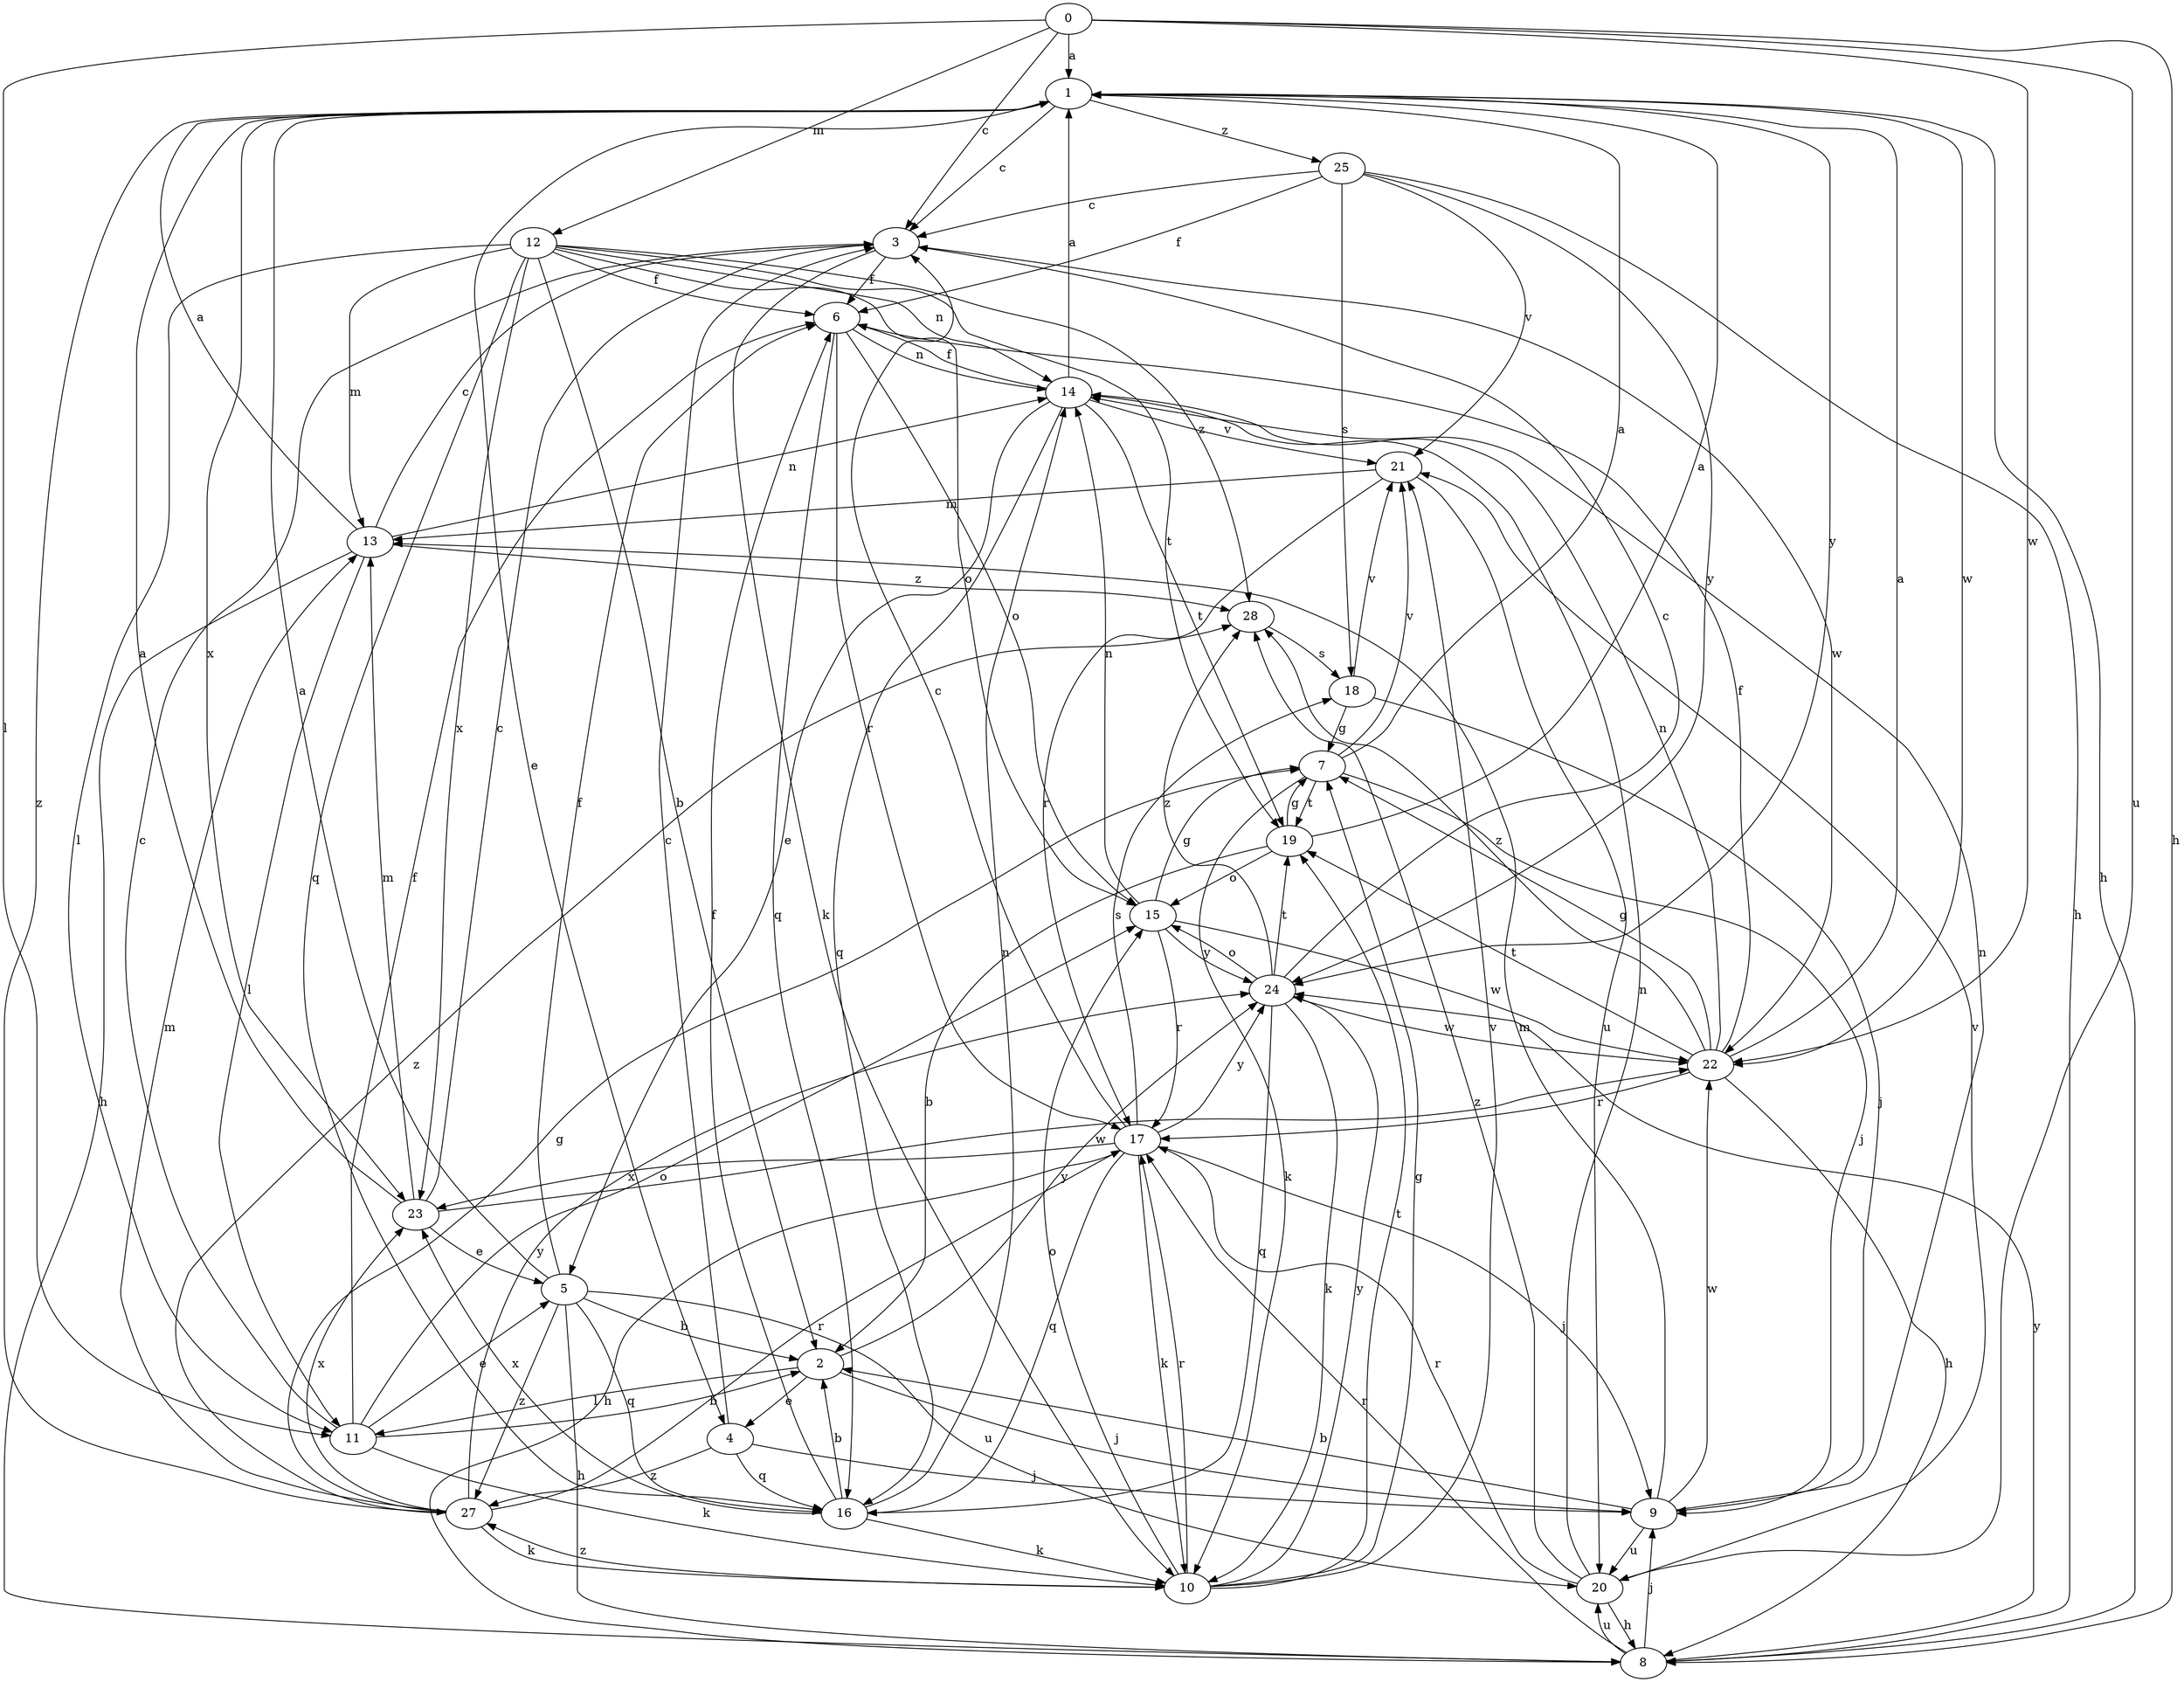 strict digraph  {
0;
1;
2;
3;
4;
5;
6;
7;
8;
9;
10;
11;
12;
13;
14;
15;
16;
17;
18;
19;
20;
21;
22;
23;
24;
25;
27;
28;
0 -> 1  [label=a];
0 -> 3  [label=c];
0 -> 8  [label=h];
0 -> 11  [label=l];
0 -> 12  [label=m];
0 -> 20  [label=u];
0 -> 22  [label=w];
1 -> 3  [label=c];
1 -> 4  [label=e];
1 -> 8  [label=h];
1 -> 22  [label=w];
1 -> 23  [label=x];
1 -> 24  [label=y];
1 -> 25  [label=z];
1 -> 27  [label=z];
2 -> 4  [label=e];
2 -> 9  [label=j];
2 -> 11  [label=l];
2 -> 24  [label=y];
3 -> 6  [label=f];
3 -> 10  [label=k];
3 -> 22  [label=w];
4 -> 3  [label=c];
4 -> 9  [label=j];
4 -> 16  [label=q];
4 -> 27  [label=z];
5 -> 1  [label=a];
5 -> 2  [label=b];
5 -> 6  [label=f];
5 -> 8  [label=h];
5 -> 16  [label=q];
5 -> 20  [label=u];
5 -> 27  [label=z];
6 -> 14  [label=n];
6 -> 15  [label=o];
6 -> 16  [label=q];
6 -> 17  [label=r];
7 -> 1  [label=a];
7 -> 9  [label=j];
7 -> 10  [label=k];
7 -> 19  [label=t];
7 -> 21  [label=v];
8 -> 9  [label=j];
8 -> 17  [label=r];
8 -> 20  [label=u];
8 -> 24  [label=y];
9 -> 2  [label=b];
9 -> 13  [label=m];
9 -> 14  [label=n];
9 -> 20  [label=u];
9 -> 22  [label=w];
10 -> 7  [label=g];
10 -> 15  [label=o];
10 -> 17  [label=r];
10 -> 19  [label=t];
10 -> 21  [label=v];
10 -> 24  [label=y];
10 -> 27  [label=z];
11 -> 2  [label=b];
11 -> 3  [label=c];
11 -> 5  [label=e];
11 -> 6  [label=f];
11 -> 10  [label=k];
11 -> 15  [label=o];
12 -> 2  [label=b];
12 -> 6  [label=f];
12 -> 11  [label=l];
12 -> 13  [label=m];
12 -> 14  [label=n];
12 -> 15  [label=o];
12 -> 16  [label=q];
12 -> 19  [label=t];
12 -> 23  [label=x];
12 -> 28  [label=z];
13 -> 1  [label=a];
13 -> 3  [label=c];
13 -> 8  [label=h];
13 -> 11  [label=l];
13 -> 14  [label=n];
13 -> 28  [label=z];
14 -> 1  [label=a];
14 -> 5  [label=e];
14 -> 6  [label=f];
14 -> 16  [label=q];
14 -> 19  [label=t];
14 -> 21  [label=v];
15 -> 7  [label=g];
15 -> 14  [label=n];
15 -> 17  [label=r];
15 -> 22  [label=w];
15 -> 24  [label=y];
16 -> 2  [label=b];
16 -> 6  [label=f];
16 -> 10  [label=k];
16 -> 14  [label=n];
16 -> 23  [label=x];
17 -> 3  [label=c];
17 -> 8  [label=h];
17 -> 9  [label=j];
17 -> 10  [label=k];
17 -> 16  [label=q];
17 -> 18  [label=s];
17 -> 23  [label=x];
17 -> 24  [label=y];
18 -> 7  [label=g];
18 -> 9  [label=j];
18 -> 21  [label=v];
19 -> 1  [label=a];
19 -> 2  [label=b];
19 -> 7  [label=g];
19 -> 15  [label=o];
20 -> 8  [label=h];
20 -> 14  [label=n];
20 -> 17  [label=r];
20 -> 21  [label=v];
20 -> 28  [label=z];
21 -> 13  [label=m];
21 -> 17  [label=r];
21 -> 20  [label=u];
22 -> 1  [label=a];
22 -> 6  [label=f];
22 -> 7  [label=g];
22 -> 8  [label=h];
22 -> 14  [label=n];
22 -> 17  [label=r];
22 -> 19  [label=t];
22 -> 28  [label=z];
23 -> 1  [label=a];
23 -> 3  [label=c];
23 -> 5  [label=e];
23 -> 13  [label=m];
23 -> 22  [label=w];
24 -> 3  [label=c];
24 -> 10  [label=k];
24 -> 15  [label=o];
24 -> 16  [label=q];
24 -> 19  [label=t];
24 -> 22  [label=w];
24 -> 28  [label=z];
25 -> 3  [label=c];
25 -> 6  [label=f];
25 -> 8  [label=h];
25 -> 18  [label=s];
25 -> 21  [label=v];
25 -> 24  [label=y];
27 -> 7  [label=g];
27 -> 10  [label=k];
27 -> 13  [label=m];
27 -> 17  [label=r];
27 -> 23  [label=x];
27 -> 24  [label=y];
27 -> 28  [label=z];
28 -> 18  [label=s];
}
